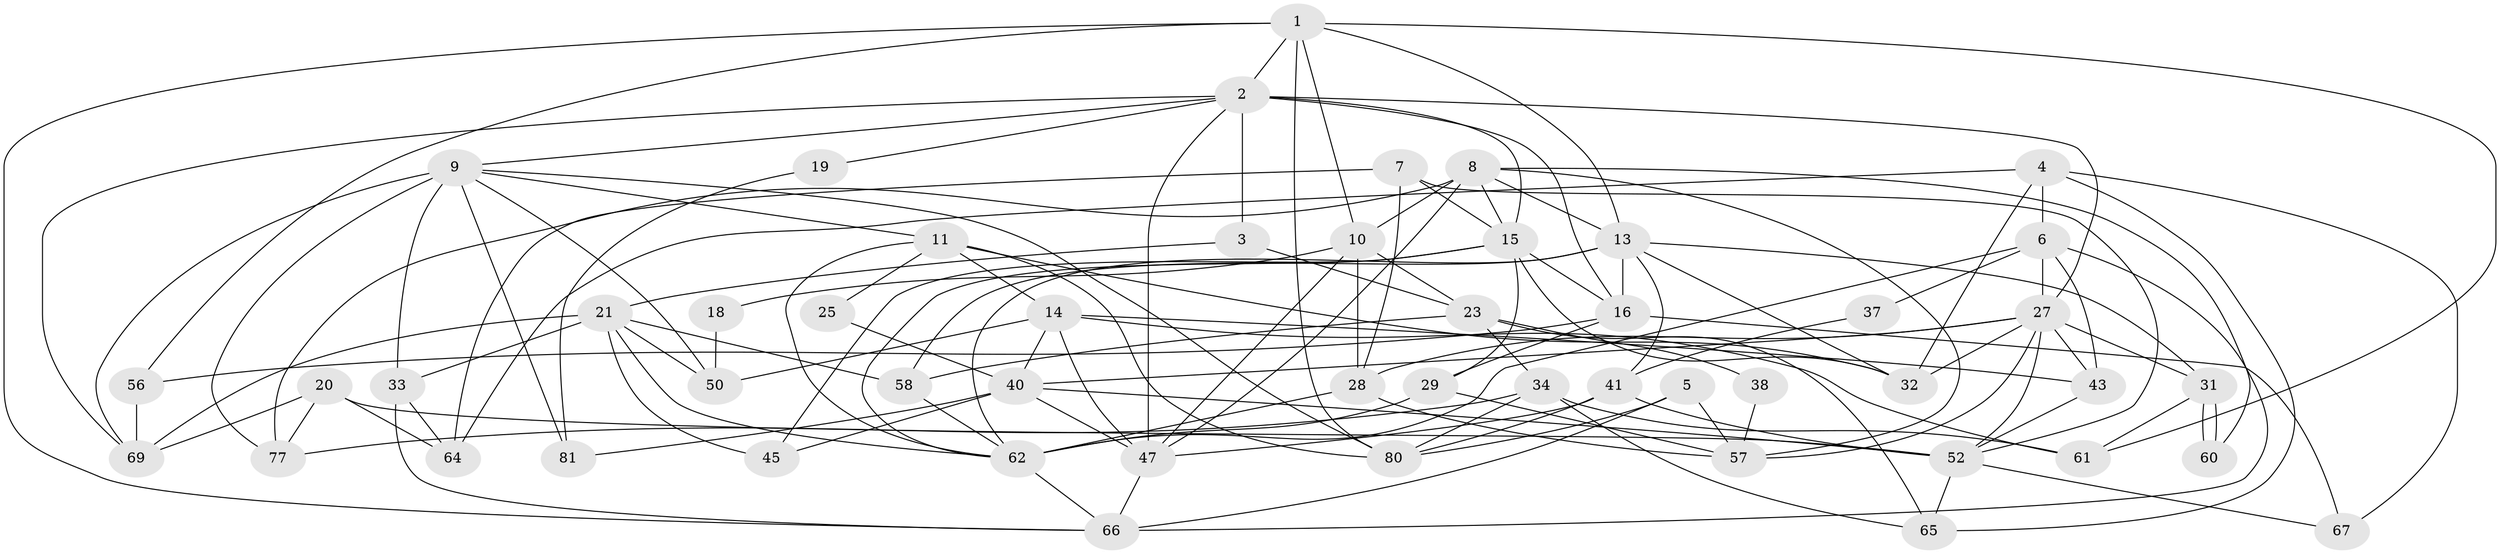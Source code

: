 // Generated by graph-tools (version 1.1) at 2025/24/03/03/25 07:24:01]
// undirected, 51 vertices, 129 edges
graph export_dot {
graph [start="1"]
  node [color=gray90,style=filled];
  1 [super="+51"];
  2 [super="+24"];
  3 [super="+71"];
  4 [super="+59"];
  5;
  6 [super="+36"];
  7 [super="+22"];
  8 [super="+12"];
  9 [super="+49"];
  10 [super="+30"];
  11 [super="+53"];
  13 [super="+39"];
  14 [super="+73"];
  15 [super="+17"];
  16 [super="+55"];
  18;
  19;
  20 [super="+44"];
  21 [super="+78"];
  23 [super="+42"];
  25 [super="+26"];
  27 [super="+79"];
  28;
  29 [super="+46"];
  31;
  32 [super="+35"];
  33 [super="+54"];
  34;
  37;
  38;
  40 [super="+75"];
  41;
  43;
  45;
  47 [super="+48"];
  50;
  52;
  56;
  57 [super="+68"];
  58 [super="+63"];
  60;
  61 [super="+74"];
  62 [super="+76"];
  64;
  65;
  66 [super="+72"];
  67;
  69 [super="+70"];
  77;
  80;
  81;
  1 -- 66;
  1 -- 10;
  1 -- 80;
  1 -- 56;
  1 -- 61;
  1 -- 13;
  1 -- 2;
  2 -- 16;
  2 -- 3;
  2 -- 69;
  2 -- 27;
  2 -- 19;
  2 -- 9;
  2 -- 15;
  2 -- 47;
  3 -- 21 [weight=2];
  3 -- 23;
  4 -- 67;
  4 -- 65;
  4 -- 32;
  4 -- 64;
  4 -- 6;
  5 -- 80;
  5 -- 57;
  5 -- 66;
  6 -- 62;
  6 -- 37;
  6 -- 43;
  6 -- 27;
  6 -- 66;
  7 -- 28;
  7 -- 64;
  7 -- 15;
  7 -- 52;
  8 -- 77;
  8 -- 47;
  8 -- 57;
  8 -- 15;
  8 -- 10;
  8 -- 60;
  8 -- 13;
  9 -- 80;
  9 -- 11;
  9 -- 50;
  9 -- 77;
  9 -- 69;
  9 -- 81;
  9 -- 33;
  10 -- 23;
  10 -- 47;
  10 -- 28;
  10 -- 18;
  11 -- 14;
  11 -- 32;
  11 -- 80;
  11 -- 25;
  11 -- 62;
  13 -- 31;
  13 -- 32;
  13 -- 16;
  13 -- 41;
  13 -- 62;
  13 -- 58;
  14 -- 43;
  14 -- 50;
  14 -- 40;
  14 -- 61;
  14 -- 47;
  15 -- 45;
  15 -- 16;
  15 -- 32;
  15 -- 62;
  15 -- 29;
  16 -- 56;
  16 -- 67;
  16 -- 29;
  18 -- 50;
  19 -- 81;
  20 -- 77;
  20 -- 69;
  20 -- 64;
  20 -- 52;
  21 -- 50;
  21 -- 58;
  21 -- 62;
  21 -- 69;
  21 -- 45;
  21 -- 33;
  23 -- 65;
  23 -- 58;
  23 -- 34;
  23 -- 38;
  25 -- 40;
  27 -- 28;
  27 -- 52;
  27 -- 40;
  27 -- 57;
  27 -- 43;
  27 -- 31;
  27 -- 32;
  28 -- 62 [weight=2];
  28 -- 57;
  29 -- 62;
  29 -- 57;
  31 -- 60;
  31 -- 60;
  31 -- 61;
  33 -- 64;
  33 -- 66;
  34 -- 65;
  34 -- 80;
  34 -- 61;
  34 -- 77;
  37 -- 41;
  38 -- 57;
  40 -- 45;
  40 -- 52;
  40 -- 81;
  40 -- 47;
  41 -- 52;
  41 -- 80;
  41 -- 47;
  43 -- 52;
  47 -- 66;
  52 -- 65;
  52 -- 67;
  56 -- 69;
  58 -- 62;
  62 -- 66;
}
